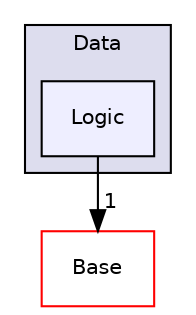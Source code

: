 digraph "Modules/Loadable/Data/Logic" {
  bgcolor=transparent;
  compound=true
  node [ fontsize="10", fontname="Helvetica"];
  edge [ labelfontsize="10", labelfontname="Helvetica"];
  subgraph clusterdir_dc1ce9bdf42e78508f497e37ae00e6c2 {
    graph [ bgcolor="#ddddee", pencolor="black", label="Data" fontname="Helvetica", fontsize="10", URL="dir_dc1ce9bdf42e78508f497e37ae00e6c2.html"]
  dir_66a610de13816d2a9d4cbf6a551c20ae [shape=box, label="Logic", style="filled", fillcolor="#eeeeff", pencolor="black", URL="dir_66a610de13816d2a9d4cbf6a551c20ae.html"];
  }
  dir_628593db0cdce5a76fb85526ae5aa762 [shape=box label="Base" color="red" URL="dir_628593db0cdce5a76fb85526ae5aa762.html"];
  dir_66a610de13816d2a9d4cbf6a551c20ae->dir_628593db0cdce5a76fb85526ae5aa762 [headlabel="1", labeldistance=1.5 headhref="dir_000065_000002.html"];
}
